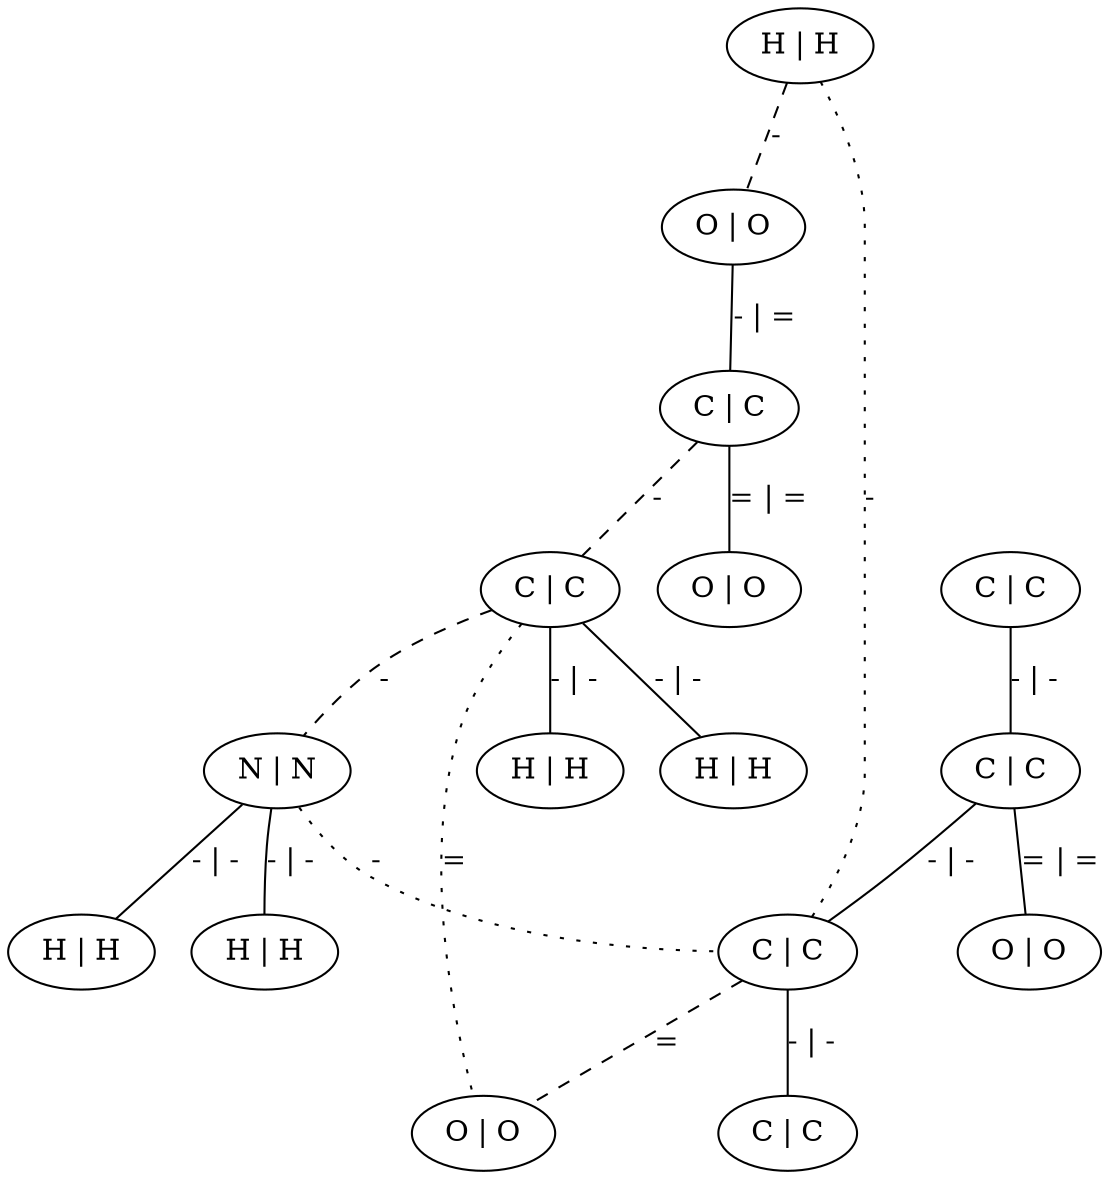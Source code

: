 graph G {
	0 [ label="H | H" ]
	1 [ label="O | O" ]
	2 [ label="C | C" ]
	3 [ label="O | O" ]
	4 [ label="C | C" ]
	5 [ label="H | H" ]
	6 [ label="H | H" ]
	7 [ label="N | N" ]
	8 [ label="H | H" ]
	9 [ label="H | H" ]
	10 [ label="C | C" ]
	11 [ label="C | C" ]
	12 [ label="O | O" ]
	13 [ label="C | C" ]
	14 [ label="O | O" ]
	15 [ label="C | C" ]
	0 -- 1 [ style=dashed label="-" ]
	0 -- 13 [ style=dotted label="-" ]
	1 -- 2 [ label="- | =" ]
	2 -- 3 [ label="= | =" ]
	2 -- 4 [ style=dashed label="-" ]
	4 -- 5 [ label="- | -" ]
	4 -- 6 [ label="- | -" ]
	4 -- 7 [ style=dashed label="-" ]
	4 -- 14 [ style=dotted label="=" ]
	7 -- 8 [ label="- | -" ]
	7 -- 9 [ label="- | -" ]
	7 -- 13 [ style=dotted label="-" ]
	10 -- 11 [ label="- | -" ]
	11 -- 12 [ label="= | =" ]
	11 -- 13 [ label="- | -" ]
	13 -- 14 [ style=dashed label="=" ]
	13 -- 15 [ label="- | -" ]
}
